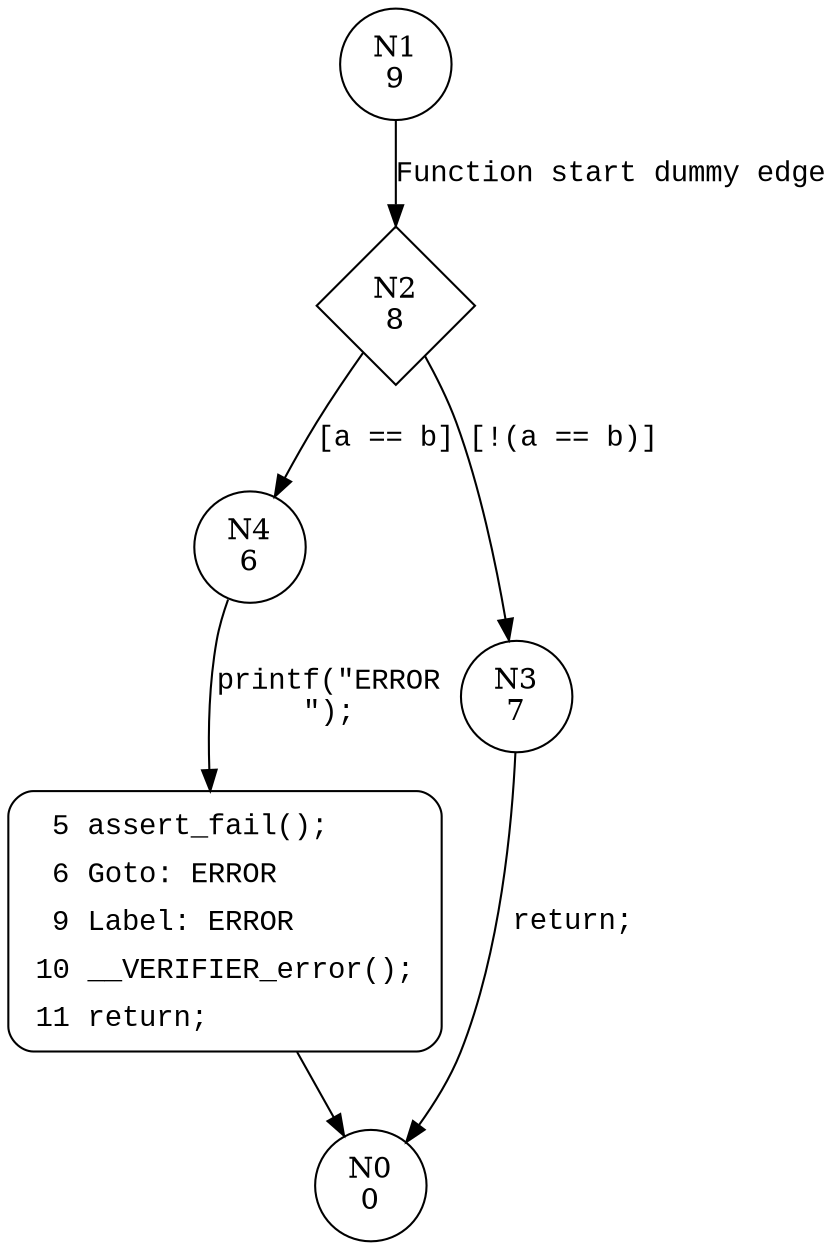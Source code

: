 digraph equal {
2 [shape="diamond" label="N2\n8"]
4 [shape="circle" label="N4\n6"]
3 [shape="circle" label="N3\n7"]
5 [shape="circle" label="N5\n5"]
1 [shape="circle" label="N1\n9"]
0 [shape="circle" label="N0\n0"]
5 [style="filled,bold" penwidth="1" fillcolor="white" fontname="Courier New" shape="Mrecord" label=<<table border="0" cellborder="0" cellpadding="3" bgcolor="white"><tr><td align="right">5</td><td align="left">assert_fail();</td></tr><tr><td align="right">6</td><td align="left">Goto: ERROR</td></tr><tr><td align="right">9</td><td align="left">Label: ERROR</td></tr><tr><td align="right">10</td><td align="left">__VERIFIER_error();</td></tr><tr><td align="right">11</td><td align="left">return;</td></tr></table>>]
5 -> 0[label=""]
2 -> 4 [label="[a == b]" fontname="Courier New"]
2 -> 3 [label="[!(a == b)]" fontname="Courier New"]
4 -> 5 [label="printf(\"ERROR\n\");" fontname="Courier New"]
1 -> 2 [label="Function start dummy edge" fontname="Courier New"]
3 -> 0 [label="return;" fontname="Courier New"]
}